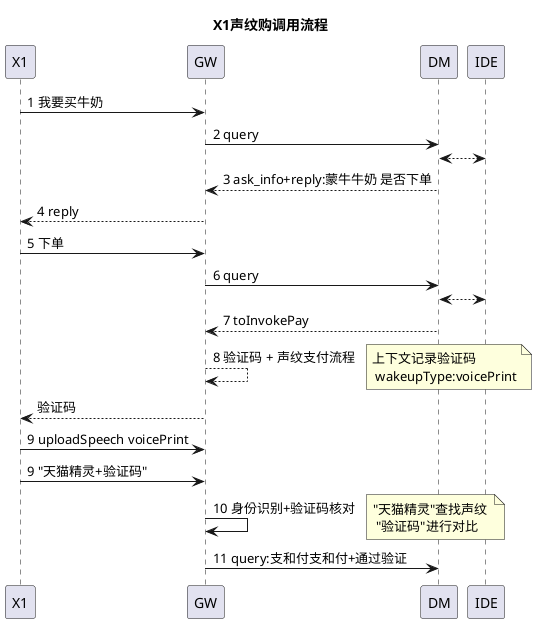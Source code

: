 
@startuml
title : X1声纹购调用流程
X1 -> GW: 1 我要买牛奶
GW -> DM: 2 query
DM <--> IDE
GW <-- DM: 3 ask_info+reply:蒙牛牛奶 是否下单
GW --> X1: 4 reply
X1 -> GW: 5 下单
GW -> DM: 6 query
DM <--> IDE
DM --> GW: 7 toInvokePay
GW -->GW: 8 验证码 + 声纹支付流程
note right: 上下文记录验证码 \n wakeupType:voicePrint
GW --> X1: 验证码
X1 -> GW: 9 uploadSpeech voicePrint
X1 -> GW: 9 "天猫精灵+验证码"
GW -> GW: 10 身份识别+验证码核对
note right:"天猫精灵"查找声纹 \n "验证码"进行对比
GW -> DM: 11 query:支和付支和付+通过验证

@enduml


@startuml
title : 图兰朵购物流程
==声纹==
图兰朵 -> GW: 1 我要买牛奶
GW -> DM: 2 query
DM <--> 购物领域
GW <-- DM: 3.1 ask_info+reply:蒙牛 伊利 买第几个？
note left: 导航页 + 搜索列表页的元数据
GW -> APPServer: 3.2 裁剪中心
note left: 输入参数是什么？
GW <-- APPServer: URI
图兰朵 <-- GW: 4 reply 买第几个？
note left: 图兰朵列表页 \n导航页
图兰朵 -> GW: 5 selectList 第二个
GW -> DM: 6 selectList 第二个
DM -> DM: 7.1 模糊匹配
DM -> DM: 7.2 匹配失败跳出
GW <-- DM: index:2
图兰朵 <-- DM: index:2
图兰朵 -> APPServer: 8 模拟点击 index:2  拉取详情
图兰朵 <-- APPServer: 8.1 展示订单详情 请确认后下单？
note left: 页面详情页 \n 1 端上怎么播放语音？ \n 2 怎么打开麦克风？
图兰朵 -> GW:9.1 下单 selectList
GW <-> DM:9.2  下单 selectList
图兰朵 <-- GW:9.3 下单
图兰朵 -> APPServer: 9.4 下单
note left:模拟点击
购物领域 <- APPServer: 9.5 下单 index:2
购物领域 --> APPServer: 10 生成订单 二维码
GW <- APPServer: 11 进入支付流程
GW --> APPServer: 12 声纹码（显示）
图兰朵 <- GW: 13 "天猫精灵 1234"
图兰朵 --> GW: 14 "天猫精灵 1234" + 对应的意图
note right:"天猫精灵"查找声纹 \n "验证码"进行对比
GW -> DM: 15 query:支和付支和付+通过验证

== 扫码 ==
APPServer -> 购物领域:1 查询二维码
APPServer -> 购物领域:2 轮训结果
图兰朵 <-- APPServer: 3 支付t通知

@enduml


@startuml
title : 图兰朵声纹购 调用流程图（端上控制）
图兰朵 ->
note left:支付的页面
图兰朵 -> GW:1 调用网关进入支付流程
GW -> GW: VPPAY
note right:支付流程标识
图兰朵 <-- GW: 1.1 声纹code
图兰朵 -> GW: 2 拉取tts播报
图兰朵 -> 图兰朵:2.1 开麦
图兰朵 -> GW: uploadSpeech "天猫精灵 1234"
图兰朵 ->  GW: 3 textRcognize(voiceprint) "天猫精灵 1234"
GW -> GW: 3.1 code验证
GW -> GW: 3.2 声纹验证
GW -> IDE: 验证通过
GW -> GW: 3.3 一次验证失败
note right: 一次验证失败
图兰朵 <-- GW: 3.4 验证失败 重试"天猫精灵 1234" 云端开麦
图兰朵 -> GW: 4.1 uploadSpeech "天猫精灵 1234"
图兰朵 -> GW: 4.2 textRecoginze(voiceprint) "天猫精灵 1234"
GW -> GW: 4.3 code验证
GW -> GW: 4.4 声纹验证
GW -> IDE: 验证结果
note right:\n/**验证通过并进行支付*/success,\n/**退出声纹支付*/exit,\n/**陌生人*/fail_stranger,\n/**无支付权限*/fail_noright,\n/**支付验证失败*/fail_verify,\n/**账号未创建成员*/fail_nomember
图兰朵 <-- GW: 4.5 reply

@enduml


@startuml
title : 图兰朵声纹购 调用流程图（appServer触发）
图兰朵 ->
GW <- APPServer: 1 调用网关进入支付流程
GW --> APPServer: 1.1 "天猫精灵 1234"
图兰朵 <- GW:1.2 "跟着我说 天猫精灵 1234"
图兰朵 <- APPServer:1.3 默认展示 "天猫精灵 1234"
图兰朵 -> GW:2 "天猫精灵 1234"
note left: payload \n{domainKey,\ndomainDirectType}
note right:领域直达,购物完成
...超时关麦 ...
图兰朵 -> APPServer:
图兰朵 -> APPServer: 3
GW -> DM: 2 query
DM <--> 购物领域
GW <-- DM: 3.1 ask_info+reply:蒙牛 伊利 买第几个？
note left: 导航页 + 搜索列表页的元数据
GW -> APPServer: 3.2 裁剪中心
note left: 输入参数是什么？
GW <-- APPServer: URI
图兰朵 <-- GW: 4 reply 买第几个？
note left: 图兰朵列表页 \n导航页
图兰朵 -> GW: 5 selectList 第二

@enduml



@startuml
title : 图兰朵 声纹购流程图
(*)  --> "声纹支付"
(*)  --> "扫码支付"

--> " "
--> [neiron]" "
If "是否超过1次失败" then
--> [Yes] "异步上传到"
--> "run command"
else
--> "run command"
Endif
-->(*)


@enduml


